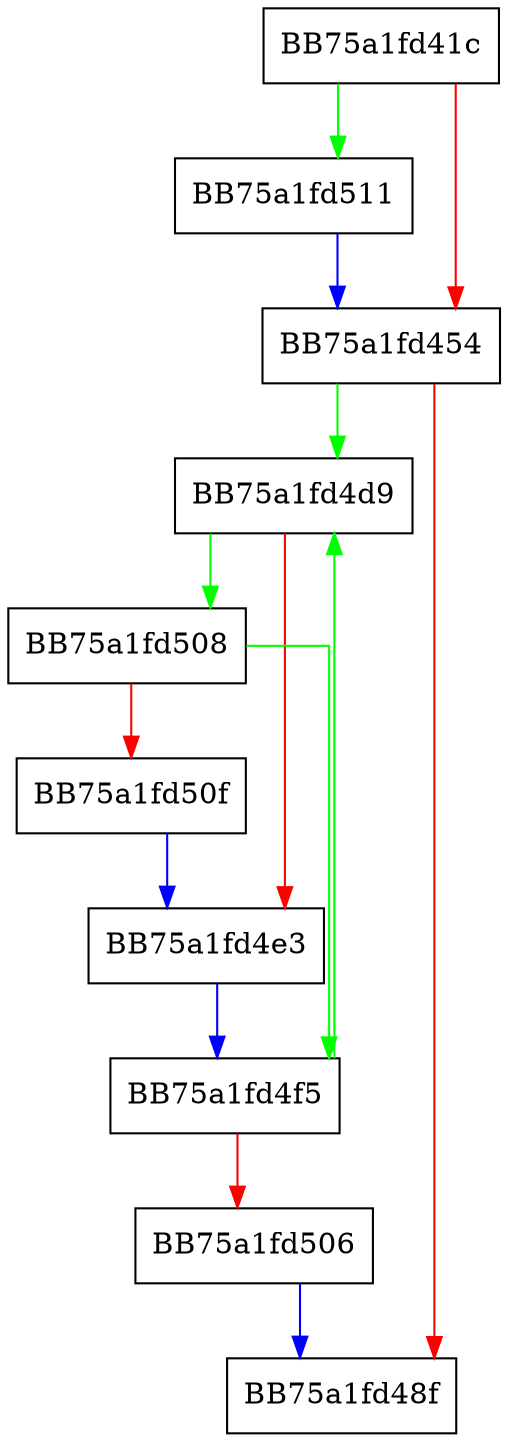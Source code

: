 digraph atomic {
  node [shape="box"];
  graph [splines=ortho];
  BB75a1fd41c -> BB75a1fd511 [color="green"];
  BB75a1fd41c -> BB75a1fd454 [color="red"];
  BB75a1fd454 -> BB75a1fd4d9 [color="green"];
  BB75a1fd454 -> BB75a1fd48f [color="red"];
  BB75a1fd4d9 -> BB75a1fd508 [color="green"];
  BB75a1fd4d9 -> BB75a1fd4e3 [color="red"];
  BB75a1fd4e3 -> BB75a1fd4f5 [color="blue"];
  BB75a1fd4f5 -> BB75a1fd4d9 [color="green"];
  BB75a1fd4f5 -> BB75a1fd506 [color="red"];
  BB75a1fd506 -> BB75a1fd48f [color="blue"];
  BB75a1fd508 -> BB75a1fd4f5 [color="green"];
  BB75a1fd508 -> BB75a1fd50f [color="red"];
  BB75a1fd50f -> BB75a1fd4e3 [color="blue"];
  BB75a1fd511 -> BB75a1fd454 [color="blue"];
}